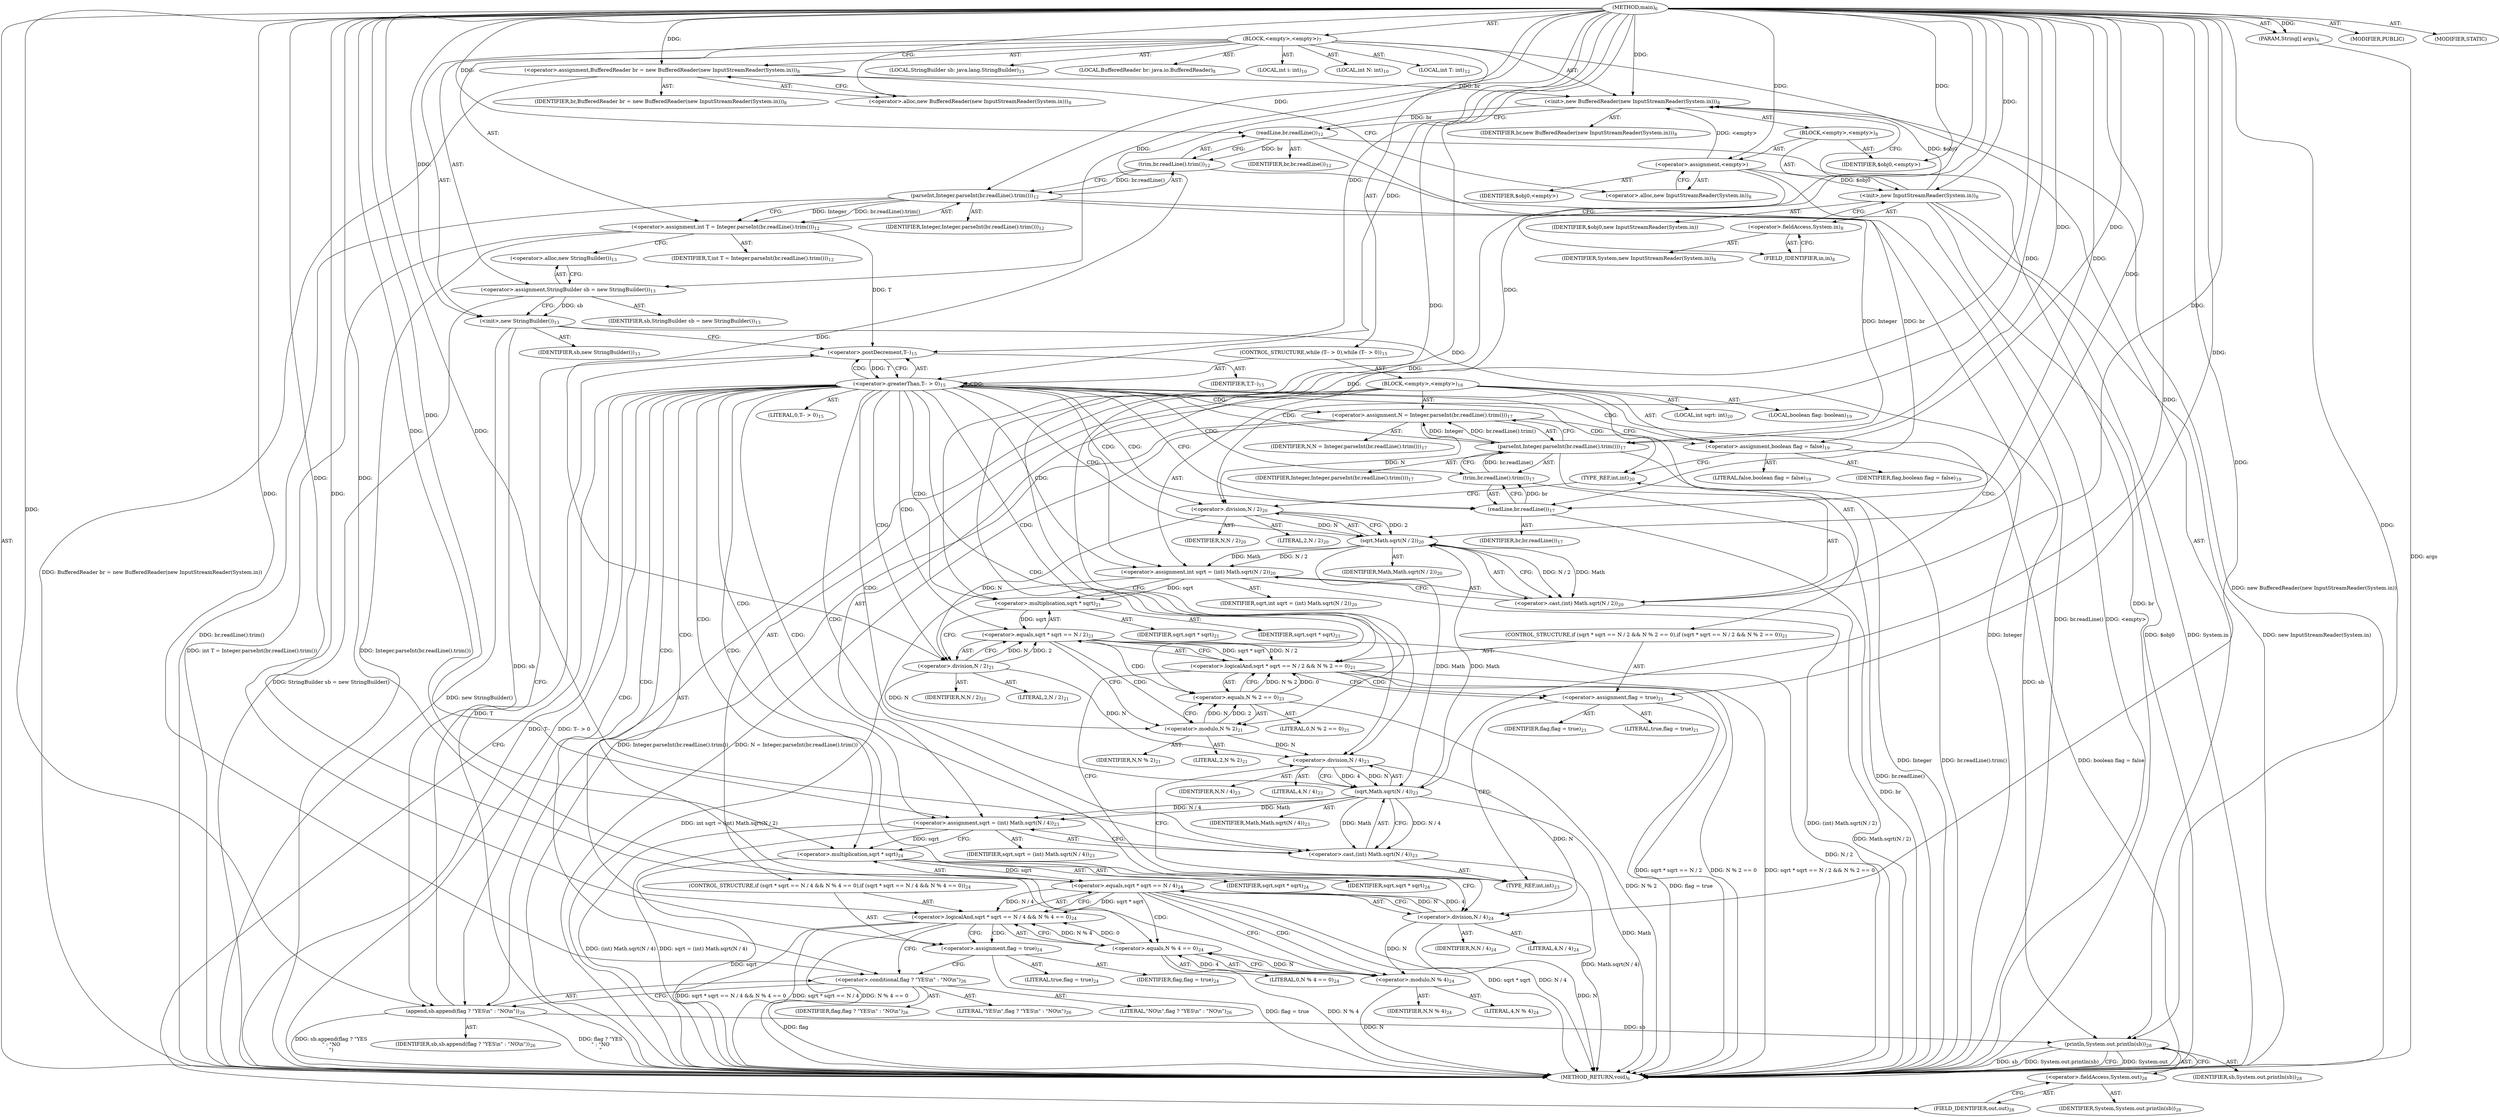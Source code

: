 digraph "main" {  
"21" [label = <(METHOD,main)<SUB>6</SUB>> ]
"22" [label = <(PARAM,String[] args)<SUB>6</SUB>> ]
"23" [label = <(BLOCK,&lt;empty&gt;,&lt;empty&gt;)<SUB>7</SUB>> ]
"4" [label = <(LOCAL,BufferedReader br: java.io.BufferedReader)<SUB>8</SUB>> ]
"24" [label = <(&lt;operator&gt;.assignment,BufferedReader br = new BufferedReader(new InputStreamReader(System.in)))<SUB>8</SUB>> ]
"25" [label = <(IDENTIFIER,br,BufferedReader br = new BufferedReader(new InputStreamReader(System.in)))<SUB>8</SUB>> ]
"26" [label = <(&lt;operator&gt;.alloc,new BufferedReader(new InputStreamReader(System.in)))<SUB>8</SUB>> ]
"27" [label = <(&lt;init&gt;,new BufferedReader(new InputStreamReader(System.in)))<SUB>8</SUB>> ]
"3" [label = <(IDENTIFIER,br,new BufferedReader(new InputStreamReader(System.in)))<SUB>8</SUB>> ]
"28" [label = <(BLOCK,&lt;empty&gt;,&lt;empty&gt;)<SUB>8</SUB>> ]
"29" [label = <(&lt;operator&gt;.assignment,&lt;empty&gt;)> ]
"30" [label = <(IDENTIFIER,$obj0,&lt;empty&gt;)> ]
"31" [label = <(&lt;operator&gt;.alloc,new InputStreamReader(System.in))<SUB>8</SUB>> ]
"32" [label = <(&lt;init&gt;,new InputStreamReader(System.in))<SUB>8</SUB>> ]
"33" [label = <(IDENTIFIER,$obj0,new InputStreamReader(System.in))> ]
"34" [label = <(&lt;operator&gt;.fieldAccess,System.in)<SUB>8</SUB>> ]
"35" [label = <(IDENTIFIER,System,new InputStreamReader(System.in))<SUB>8</SUB>> ]
"36" [label = <(FIELD_IDENTIFIER,in,in)<SUB>8</SUB>> ]
"37" [label = <(IDENTIFIER,$obj0,&lt;empty&gt;)> ]
"38" [label = <(LOCAL,int i: int)<SUB>10</SUB>> ]
"39" [label = <(LOCAL,int N: int)<SUB>10</SUB>> ]
"40" [label = <(LOCAL,int T: int)<SUB>12</SUB>> ]
"41" [label = <(&lt;operator&gt;.assignment,int T = Integer.parseInt(br.readLine().trim()))<SUB>12</SUB>> ]
"42" [label = <(IDENTIFIER,T,int T = Integer.parseInt(br.readLine().trim()))<SUB>12</SUB>> ]
"43" [label = <(parseInt,Integer.parseInt(br.readLine().trim()))<SUB>12</SUB>> ]
"44" [label = <(IDENTIFIER,Integer,Integer.parseInt(br.readLine().trim()))<SUB>12</SUB>> ]
"45" [label = <(trim,br.readLine().trim())<SUB>12</SUB>> ]
"46" [label = <(readLine,br.readLine())<SUB>12</SUB>> ]
"47" [label = <(IDENTIFIER,br,br.readLine())<SUB>12</SUB>> ]
"6" [label = <(LOCAL,StringBuilder sb: java.lang.StringBuilder)<SUB>13</SUB>> ]
"48" [label = <(&lt;operator&gt;.assignment,StringBuilder sb = new StringBuilder())<SUB>13</SUB>> ]
"49" [label = <(IDENTIFIER,sb,StringBuilder sb = new StringBuilder())<SUB>13</SUB>> ]
"50" [label = <(&lt;operator&gt;.alloc,new StringBuilder())<SUB>13</SUB>> ]
"51" [label = <(&lt;init&gt;,new StringBuilder())<SUB>13</SUB>> ]
"5" [label = <(IDENTIFIER,sb,new StringBuilder())<SUB>13</SUB>> ]
"52" [label = <(CONTROL_STRUCTURE,while (T-- &gt; 0),while (T-- &gt; 0))<SUB>15</SUB>> ]
"53" [label = <(&lt;operator&gt;.greaterThan,T-- &gt; 0)<SUB>15</SUB>> ]
"54" [label = <(&lt;operator&gt;.postDecrement,T--)<SUB>15</SUB>> ]
"55" [label = <(IDENTIFIER,T,T--)<SUB>15</SUB>> ]
"56" [label = <(LITERAL,0,T-- &gt; 0)<SUB>15</SUB>> ]
"57" [label = <(BLOCK,&lt;empty&gt;,&lt;empty&gt;)<SUB>16</SUB>> ]
"58" [label = <(&lt;operator&gt;.assignment,N = Integer.parseInt(br.readLine().trim()))<SUB>17</SUB>> ]
"59" [label = <(IDENTIFIER,N,N = Integer.parseInt(br.readLine().trim()))<SUB>17</SUB>> ]
"60" [label = <(parseInt,Integer.parseInt(br.readLine().trim()))<SUB>17</SUB>> ]
"61" [label = <(IDENTIFIER,Integer,Integer.parseInt(br.readLine().trim()))<SUB>17</SUB>> ]
"62" [label = <(trim,br.readLine().trim())<SUB>17</SUB>> ]
"63" [label = <(readLine,br.readLine())<SUB>17</SUB>> ]
"64" [label = <(IDENTIFIER,br,br.readLine())<SUB>17</SUB>> ]
"65" [label = <(LOCAL,boolean flag: boolean)<SUB>19</SUB>> ]
"66" [label = <(&lt;operator&gt;.assignment,boolean flag = false)<SUB>19</SUB>> ]
"67" [label = <(IDENTIFIER,flag,boolean flag = false)<SUB>19</SUB>> ]
"68" [label = <(LITERAL,false,boolean flag = false)<SUB>19</SUB>> ]
"69" [label = <(LOCAL,int sqrt: int)<SUB>20</SUB>> ]
"70" [label = <(&lt;operator&gt;.assignment,int sqrt = (int) Math.sqrt(N / 2))<SUB>20</SUB>> ]
"71" [label = <(IDENTIFIER,sqrt,int sqrt = (int) Math.sqrt(N / 2))<SUB>20</SUB>> ]
"72" [label = <(&lt;operator&gt;.cast,(int) Math.sqrt(N / 2))<SUB>20</SUB>> ]
"73" [label = <(TYPE_REF,int,int)<SUB>20</SUB>> ]
"74" [label = <(sqrt,Math.sqrt(N / 2))<SUB>20</SUB>> ]
"75" [label = <(IDENTIFIER,Math,Math.sqrt(N / 2))<SUB>20</SUB>> ]
"76" [label = <(&lt;operator&gt;.division,N / 2)<SUB>20</SUB>> ]
"77" [label = <(IDENTIFIER,N,N / 2)<SUB>20</SUB>> ]
"78" [label = <(LITERAL,2,N / 2)<SUB>20</SUB>> ]
"79" [label = <(CONTROL_STRUCTURE,if (sqrt * sqrt == N / 2 &amp;&amp; N % 2 == 0),if (sqrt * sqrt == N / 2 &amp;&amp; N % 2 == 0))<SUB>21</SUB>> ]
"80" [label = <(&lt;operator&gt;.logicalAnd,sqrt * sqrt == N / 2 &amp;&amp; N % 2 == 0)<SUB>21</SUB>> ]
"81" [label = <(&lt;operator&gt;.equals,sqrt * sqrt == N / 2)<SUB>21</SUB>> ]
"82" [label = <(&lt;operator&gt;.multiplication,sqrt * sqrt)<SUB>21</SUB>> ]
"83" [label = <(IDENTIFIER,sqrt,sqrt * sqrt)<SUB>21</SUB>> ]
"84" [label = <(IDENTIFIER,sqrt,sqrt * sqrt)<SUB>21</SUB>> ]
"85" [label = <(&lt;operator&gt;.division,N / 2)<SUB>21</SUB>> ]
"86" [label = <(IDENTIFIER,N,N / 2)<SUB>21</SUB>> ]
"87" [label = <(LITERAL,2,N / 2)<SUB>21</SUB>> ]
"88" [label = <(&lt;operator&gt;.equals,N % 2 == 0)<SUB>21</SUB>> ]
"89" [label = <(&lt;operator&gt;.modulo,N % 2)<SUB>21</SUB>> ]
"90" [label = <(IDENTIFIER,N,N % 2)<SUB>21</SUB>> ]
"91" [label = <(LITERAL,2,N % 2)<SUB>21</SUB>> ]
"92" [label = <(LITERAL,0,N % 2 == 0)<SUB>21</SUB>> ]
"93" [label = <(&lt;operator&gt;.assignment,flag = true)<SUB>21</SUB>> ]
"94" [label = <(IDENTIFIER,flag,flag = true)<SUB>21</SUB>> ]
"95" [label = <(LITERAL,true,flag = true)<SUB>21</SUB>> ]
"96" [label = <(&lt;operator&gt;.assignment,sqrt = (int) Math.sqrt(N / 4))<SUB>23</SUB>> ]
"97" [label = <(IDENTIFIER,sqrt,sqrt = (int) Math.sqrt(N / 4))<SUB>23</SUB>> ]
"98" [label = <(&lt;operator&gt;.cast,(int) Math.sqrt(N / 4))<SUB>23</SUB>> ]
"99" [label = <(TYPE_REF,int,int)<SUB>23</SUB>> ]
"100" [label = <(sqrt,Math.sqrt(N / 4))<SUB>23</SUB>> ]
"101" [label = <(IDENTIFIER,Math,Math.sqrt(N / 4))<SUB>23</SUB>> ]
"102" [label = <(&lt;operator&gt;.division,N / 4)<SUB>23</SUB>> ]
"103" [label = <(IDENTIFIER,N,N / 4)<SUB>23</SUB>> ]
"104" [label = <(LITERAL,4,N / 4)<SUB>23</SUB>> ]
"105" [label = <(CONTROL_STRUCTURE,if (sqrt * sqrt == N / 4 &amp;&amp; N % 4 == 0),if (sqrt * sqrt == N / 4 &amp;&amp; N % 4 == 0))<SUB>24</SUB>> ]
"106" [label = <(&lt;operator&gt;.logicalAnd,sqrt * sqrt == N / 4 &amp;&amp; N % 4 == 0)<SUB>24</SUB>> ]
"107" [label = <(&lt;operator&gt;.equals,sqrt * sqrt == N / 4)<SUB>24</SUB>> ]
"108" [label = <(&lt;operator&gt;.multiplication,sqrt * sqrt)<SUB>24</SUB>> ]
"109" [label = <(IDENTIFIER,sqrt,sqrt * sqrt)<SUB>24</SUB>> ]
"110" [label = <(IDENTIFIER,sqrt,sqrt * sqrt)<SUB>24</SUB>> ]
"111" [label = <(&lt;operator&gt;.division,N / 4)<SUB>24</SUB>> ]
"112" [label = <(IDENTIFIER,N,N / 4)<SUB>24</SUB>> ]
"113" [label = <(LITERAL,4,N / 4)<SUB>24</SUB>> ]
"114" [label = <(&lt;operator&gt;.equals,N % 4 == 0)<SUB>24</SUB>> ]
"115" [label = <(&lt;operator&gt;.modulo,N % 4)<SUB>24</SUB>> ]
"116" [label = <(IDENTIFIER,N,N % 4)<SUB>24</SUB>> ]
"117" [label = <(LITERAL,4,N % 4)<SUB>24</SUB>> ]
"118" [label = <(LITERAL,0,N % 4 == 0)<SUB>24</SUB>> ]
"119" [label = <(&lt;operator&gt;.assignment,flag = true)<SUB>24</SUB>> ]
"120" [label = <(IDENTIFIER,flag,flag = true)<SUB>24</SUB>> ]
"121" [label = <(LITERAL,true,flag = true)<SUB>24</SUB>> ]
"122" [label = <(append,sb.append(flag ? &quot;YES\n&quot; : &quot;NO\n&quot;))<SUB>26</SUB>> ]
"123" [label = <(IDENTIFIER,sb,sb.append(flag ? &quot;YES\n&quot; : &quot;NO\n&quot;))<SUB>26</SUB>> ]
"124" [label = <(&lt;operator&gt;.conditional,flag ? &quot;YES\n&quot; : &quot;NO\n&quot;)<SUB>26</SUB>> ]
"125" [label = <(IDENTIFIER,flag,flag ? &quot;YES\n&quot; : &quot;NO\n&quot;)<SUB>26</SUB>> ]
"126" [label = <(LITERAL,&quot;YES\n&quot;,flag ? &quot;YES\n&quot; : &quot;NO\n&quot;)<SUB>26</SUB>> ]
"127" [label = <(LITERAL,&quot;NO\n&quot;,flag ? &quot;YES\n&quot; : &quot;NO\n&quot;)<SUB>26</SUB>> ]
"128" [label = <(println,System.out.println(sb))<SUB>28</SUB>> ]
"129" [label = <(&lt;operator&gt;.fieldAccess,System.out)<SUB>28</SUB>> ]
"130" [label = <(IDENTIFIER,System,System.out.println(sb))<SUB>28</SUB>> ]
"131" [label = <(FIELD_IDENTIFIER,out,out)<SUB>28</SUB>> ]
"132" [label = <(IDENTIFIER,sb,System.out.println(sb))<SUB>28</SUB>> ]
"133" [label = <(MODIFIER,PUBLIC)> ]
"134" [label = <(MODIFIER,STATIC)> ]
"135" [label = <(METHOD_RETURN,void)<SUB>6</SUB>> ]
  "21" -> "22"  [ label = "AST: "] 
  "21" -> "23"  [ label = "AST: "] 
  "21" -> "133"  [ label = "AST: "] 
  "21" -> "134"  [ label = "AST: "] 
  "21" -> "135"  [ label = "AST: "] 
  "23" -> "4"  [ label = "AST: "] 
  "23" -> "24"  [ label = "AST: "] 
  "23" -> "27"  [ label = "AST: "] 
  "23" -> "38"  [ label = "AST: "] 
  "23" -> "39"  [ label = "AST: "] 
  "23" -> "40"  [ label = "AST: "] 
  "23" -> "41"  [ label = "AST: "] 
  "23" -> "6"  [ label = "AST: "] 
  "23" -> "48"  [ label = "AST: "] 
  "23" -> "51"  [ label = "AST: "] 
  "23" -> "52"  [ label = "AST: "] 
  "23" -> "128"  [ label = "AST: "] 
  "24" -> "25"  [ label = "AST: "] 
  "24" -> "26"  [ label = "AST: "] 
  "27" -> "3"  [ label = "AST: "] 
  "27" -> "28"  [ label = "AST: "] 
  "28" -> "29"  [ label = "AST: "] 
  "28" -> "32"  [ label = "AST: "] 
  "28" -> "37"  [ label = "AST: "] 
  "29" -> "30"  [ label = "AST: "] 
  "29" -> "31"  [ label = "AST: "] 
  "32" -> "33"  [ label = "AST: "] 
  "32" -> "34"  [ label = "AST: "] 
  "34" -> "35"  [ label = "AST: "] 
  "34" -> "36"  [ label = "AST: "] 
  "41" -> "42"  [ label = "AST: "] 
  "41" -> "43"  [ label = "AST: "] 
  "43" -> "44"  [ label = "AST: "] 
  "43" -> "45"  [ label = "AST: "] 
  "45" -> "46"  [ label = "AST: "] 
  "46" -> "47"  [ label = "AST: "] 
  "48" -> "49"  [ label = "AST: "] 
  "48" -> "50"  [ label = "AST: "] 
  "51" -> "5"  [ label = "AST: "] 
  "52" -> "53"  [ label = "AST: "] 
  "52" -> "57"  [ label = "AST: "] 
  "53" -> "54"  [ label = "AST: "] 
  "53" -> "56"  [ label = "AST: "] 
  "54" -> "55"  [ label = "AST: "] 
  "57" -> "58"  [ label = "AST: "] 
  "57" -> "65"  [ label = "AST: "] 
  "57" -> "66"  [ label = "AST: "] 
  "57" -> "69"  [ label = "AST: "] 
  "57" -> "70"  [ label = "AST: "] 
  "57" -> "79"  [ label = "AST: "] 
  "57" -> "96"  [ label = "AST: "] 
  "57" -> "105"  [ label = "AST: "] 
  "57" -> "122"  [ label = "AST: "] 
  "58" -> "59"  [ label = "AST: "] 
  "58" -> "60"  [ label = "AST: "] 
  "60" -> "61"  [ label = "AST: "] 
  "60" -> "62"  [ label = "AST: "] 
  "62" -> "63"  [ label = "AST: "] 
  "63" -> "64"  [ label = "AST: "] 
  "66" -> "67"  [ label = "AST: "] 
  "66" -> "68"  [ label = "AST: "] 
  "70" -> "71"  [ label = "AST: "] 
  "70" -> "72"  [ label = "AST: "] 
  "72" -> "73"  [ label = "AST: "] 
  "72" -> "74"  [ label = "AST: "] 
  "74" -> "75"  [ label = "AST: "] 
  "74" -> "76"  [ label = "AST: "] 
  "76" -> "77"  [ label = "AST: "] 
  "76" -> "78"  [ label = "AST: "] 
  "79" -> "80"  [ label = "AST: "] 
  "79" -> "93"  [ label = "AST: "] 
  "80" -> "81"  [ label = "AST: "] 
  "80" -> "88"  [ label = "AST: "] 
  "81" -> "82"  [ label = "AST: "] 
  "81" -> "85"  [ label = "AST: "] 
  "82" -> "83"  [ label = "AST: "] 
  "82" -> "84"  [ label = "AST: "] 
  "85" -> "86"  [ label = "AST: "] 
  "85" -> "87"  [ label = "AST: "] 
  "88" -> "89"  [ label = "AST: "] 
  "88" -> "92"  [ label = "AST: "] 
  "89" -> "90"  [ label = "AST: "] 
  "89" -> "91"  [ label = "AST: "] 
  "93" -> "94"  [ label = "AST: "] 
  "93" -> "95"  [ label = "AST: "] 
  "96" -> "97"  [ label = "AST: "] 
  "96" -> "98"  [ label = "AST: "] 
  "98" -> "99"  [ label = "AST: "] 
  "98" -> "100"  [ label = "AST: "] 
  "100" -> "101"  [ label = "AST: "] 
  "100" -> "102"  [ label = "AST: "] 
  "102" -> "103"  [ label = "AST: "] 
  "102" -> "104"  [ label = "AST: "] 
  "105" -> "106"  [ label = "AST: "] 
  "105" -> "119"  [ label = "AST: "] 
  "106" -> "107"  [ label = "AST: "] 
  "106" -> "114"  [ label = "AST: "] 
  "107" -> "108"  [ label = "AST: "] 
  "107" -> "111"  [ label = "AST: "] 
  "108" -> "109"  [ label = "AST: "] 
  "108" -> "110"  [ label = "AST: "] 
  "111" -> "112"  [ label = "AST: "] 
  "111" -> "113"  [ label = "AST: "] 
  "114" -> "115"  [ label = "AST: "] 
  "114" -> "118"  [ label = "AST: "] 
  "115" -> "116"  [ label = "AST: "] 
  "115" -> "117"  [ label = "AST: "] 
  "119" -> "120"  [ label = "AST: "] 
  "119" -> "121"  [ label = "AST: "] 
  "122" -> "123"  [ label = "AST: "] 
  "122" -> "124"  [ label = "AST: "] 
  "124" -> "125"  [ label = "AST: "] 
  "124" -> "126"  [ label = "AST: "] 
  "124" -> "127"  [ label = "AST: "] 
  "128" -> "129"  [ label = "AST: "] 
  "128" -> "132"  [ label = "AST: "] 
  "129" -> "130"  [ label = "AST: "] 
  "129" -> "131"  [ label = "AST: "] 
  "24" -> "31"  [ label = "CFG: "] 
  "27" -> "46"  [ label = "CFG: "] 
  "41" -> "50"  [ label = "CFG: "] 
  "48" -> "51"  [ label = "CFG: "] 
  "51" -> "54"  [ label = "CFG: "] 
  "128" -> "135"  [ label = "CFG: "] 
  "26" -> "24"  [ label = "CFG: "] 
  "43" -> "41"  [ label = "CFG: "] 
  "50" -> "48"  [ label = "CFG: "] 
  "53" -> "63"  [ label = "CFG: "] 
  "53" -> "131"  [ label = "CFG: "] 
  "129" -> "128"  [ label = "CFG: "] 
  "29" -> "36"  [ label = "CFG: "] 
  "32" -> "27"  [ label = "CFG: "] 
  "45" -> "43"  [ label = "CFG: "] 
  "54" -> "53"  [ label = "CFG: "] 
  "58" -> "66"  [ label = "CFG: "] 
  "66" -> "73"  [ label = "CFG: "] 
  "70" -> "82"  [ label = "CFG: "] 
  "96" -> "108"  [ label = "CFG: "] 
  "122" -> "54"  [ label = "CFG: "] 
  "131" -> "129"  [ label = "CFG: "] 
  "31" -> "29"  [ label = "CFG: "] 
  "34" -> "32"  [ label = "CFG: "] 
  "46" -> "45"  [ label = "CFG: "] 
  "60" -> "58"  [ label = "CFG: "] 
  "72" -> "70"  [ label = "CFG: "] 
  "80" -> "93"  [ label = "CFG: "] 
  "80" -> "99"  [ label = "CFG: "] 
  "93" -> "99"  [ label = "CFG: "] 
  "98" -> "96"  [ label = "CFG: "] 
  "106" -> "119"  [ label = "CFG: "] 
  "106" -> "124"  [ label = "CFG: "] 
  "119" -> "124"  [ label = "CFG: "] 
  "124" -> "122"  [ label = "CFG: "] 
  "36" -> "34"  [ label = "CFG: "] 
  "62" -> "60"  [ label = "CFG: "] 
  "73" -> "76"  [ label = "CFG: "] 
  "74" -> "72"  [ label = "CFG: "] 
  "81" -> "80"  [ label = "CFG: "] 
  "81" -> "89"  [ label = "CFG: "] 
  "88" -> "80"  [ label = "CFG: "] 
  "99" -> "102"  [ label = "CFG: "] 
  "100" -> "98"  [ label = "CFG: "] 
  "107" -> "106"  [ label = "CFG: "] 
  "107" -> "115"  [ label = "CFG: "] 
  "114" -> "106"  [ label = "CFG: "] 
  "63" -> "62"  [ label = "CFG: "] 
  "76" -> "74"  [ label = "CFG: "] 
  "82" -> "85"  [ label = "CFG: "] 
  "85" -> "81"  [ label = "CFG: "] 
  "89" -> "88"  [ label = "CFG: "] 
  "102" -> "100"  [ label = "CFG: "] 
  "108" -> "111"  [ label = "CFG: "] 
  "111" -> "107"  [ label = "CFG: "] 
  "115" -> "114"  [ label = "CFG: "] 
  "21" -> "26"  [ label = "CFG: "] 
  "22" -> "135"  [ label = "DDG: args"] 
  "24" -> "135"  [ label = "DDG: BufferedReader br = new BufferedReader(new InputStreamReader(System.in))"] 
  "29" -> "135"  [ label = "DDG: &lt;empty&gt;"] 
  "32" -> "135"  [ label = "DDG: $obj0"] 
  "32" -> "135"  [ label = "DDG: System.in"] 
  "32" -> "135"  [ label = "DDG: new InputStreamReader(System.in)"] 
  "27" -> "135"  [ label = "DDG: new BufferedReader(new InputStreamReader(System.in))"] 
  "43" -> "135"  [ label = "DDG: Integer"] 
  "46" -> "135"  [ label = "DDG: br"] 
  "45" -> "135"  [ label = "DDG: br.readLine()"] 
  "43" -> "135"  [ label = "DDG: br.readLine().trim()"] 
  "41" -> "135"  [ label = "DDG: Integer.parseInt(br.readLine().trim())"] 
  "41" -> "135"  [ label = "DDG: int T = Integer.parseInt(br.readLine().trim())"] 
  "48" -> "135"  [ label = "DDG: StringBuilder sb = new StringBuilder()"] 
  "51" -> "135"  [ label = "DDG: new StringBuilder()"] 
  "54" -> "135"  [ label = "DDG: T"] 
  "53" -> "135"  [ label = "DDG: T--"] 
  "53" -> "135"  [ label = "DDG: T-- &gt; 0"] 
  "128" -> "135"  [ label = "DDG: System.out"] 
  "128" -> "135"  [ label = "DDG: sb"] 
  "128" -> "135"  [ label = "DDG: System.out.println(sb)"] 
  "60" -> "135"  [ label = "DDG: Integer"] 
  "63" -> "135"  [ label = "DDG: br"] 
  "62" -> "135"  [ label = "DDG: br.readLine()"] 
  "60" -> "135"  [ label = "DDG: br.readLine().trim()"] 
  "58" -> "135"  [ label = "DDG: Integer.parseInt(br.readLine().trim())"] 
  "58" -> "135"  [ label = "DDG: N = Integer.parseInt(br.readLine().trim())"] 
  "66" -> "135"  [ label = "DDG: boolean flag = false"] 
  "72" -> "135"  [ label = "DDG: Math.sqrt(N / 2)"] 
  "70" -> "135"  [ label = "DDG: (int) Math.sqrt(N / 2)"] 
  "70" -> "135"  [ label = "DDG: int sqrt = (int) Math.sqrt(N / 2)"] 
  "81" -> "135"  [ label = "DDG: N / 2"] 
  "80" -> "135"  [ label = "DDG: sqrt * sqrt == N / 2"] 
  "88" -> "135"  [ label = "DDG: N % 2"] 
  "80" -> "135"  [ label = "DDG: N % 2 == 0"] 
  "80" -> "135"  [ label = "DDG: sqrt * sqrt == N / 2 &amp;&amp; N % 2 == 0"] 
  "93" -> "135"  [ label = "DDG: flag = true"] 
  "100" -> "135"  [ label = "DDG: Math"] 
  "98" -> "135"  [ label = "DDG: Math.sqrt(N / 4)"] 
  "96" -> "135"  [ label = "DDG: (int) Math.sqrt(N / 4)"] 
  "96" -> "135"  [ label = "DDG: sqrt = (int) Math.sqrt(N / 4)"] 
  "108" -> "135"  [ label = "DDG: sqrt"] 
  "107" -> "135"  [ label = "DDG: sqrt * sqrt"] 
  "111" -> "135"  [ label = "DDG: N"] 
  "107" -> "135"  [ label = "DDG: N / 4"] 
  "106" -> "135"  [ label = "DDG: sqrt * sqrt == N / 4"] 
  "115" -> "135"  [ label = "DDG: N"] 
  "114" -> "135"  [ label = "DDG: N % 4"] 
  "106" -> "135"  [ label = "DDG: N % 4 == 0"] 
  "106" -> "135"  [ label = "DDG: sqrt * sqrt == N / 4 &amp;&amp; N % 4 == 0"] 
  "119" -> "135"  [ label = "DDG: flag = true"] 
  "124" -> "135"  [ label = "DDG: flag"] 
  "122" -> "135"  [ label = "DDG: flag ? &quot;YES\n&quot; : &quot;NO\n&quot;"] 
  "122" -> "135"  [ label = "DDG: sb.append(flag ? &quot;YES\n&quot; : &quot;NO\n&quot;)"] 
  "21" -> "22"  [ label = "DDG: "] 
  "21" -> "24"  [ label = "DDG: "] 
  "43" -> "41"  [ label = "DDG: Integer"] 
  "43" -> "41"  [ label = "DDG: br.readLine().trim()"] 
  "21" -> "48"  [ label = "DDG: "] 
  "24" -> "27"  [ label = "DDG: br"] 
  "21" -> "27"  [ label = "DDG: "] 
  "29" -> "27"  [ label = "DDG: &lt;empty&gt;"] 
  "32" -> "27"  [ label = "DDG: $obj0"] 
  "48" -> "51"  [ label = "DDG: sb"] 
  "21" -> "51"  [ label = "DDG: "] 
  "51" -> "128"  [ label = "DDG: sb"] 
  "122" -> "128"  [ label = "DDG: sb"] 
  "21" -> "128"  [ label = "DDG: "] 
  "21" -> "29"  [ label = "DDG: "] 
  "21" -> "37"  [ label = "DDG: "] 
  "21" -> "43"  [ label = "DDG: "] 
  "45" -> "43"  [ label = "DDG: br.readLine()"] 
  "54" -> "53"  [ label = "DDG: T"] 
  "21" -> "53"  [ label = "DDG: "] 
  "60" -> "58"  [ label = "DDG: Integer"] 
  "60" -> "58"  [ label = "DDG: br.readLine().trim()"] 
  "21" -> "66"  [ label = "DDG: "] 
  "21" -> "70"  [ label = "DDG: "] 
  "74" -> "70"  [ label = "DDG: Math"] 
  "74" -> "70"  [ label = "DDG: N / 2"] 
  "21" -> "96"  [ label = "DDG: "] 
  "100" -> "96"  [ label = "DDG: Math"] 
  "100" -> "96"  [ label = "DDG: N / 4"] 
  "29" -> "32"  [ label = "DDG: $obj0"] 
  "21" -> "32"  [ label = "DDG: "] 
  "46" -> "45"  [ label = "DDG: br"] 
  "41" -> "54"  [ label = "DDG: T"] 
  "21" -> "54"  [ label = "DDG: "] 
  "21" -> "93"  [ label = "DDG: "] 
  "21" -> "119"  [ label = "DDG: "] 
  "51" -> "122"  [ label = "DDG: sb"] 
  "21" -> "122"  [ label = "DDG: "] 
  "27" -> "46"  [ label = "DDG: br"] 
  "21" -> "46"  [ label = "DDG: "] 
  "43" -> "60"  [ label = "DDG: Integer"] 
  "21" -> "60"  [ label = "DDG: "] 
  "62" -> "60"  [ label = "DDG: br.readLine()"] 
  "21" -> "72"  [ label = "DDG: "] 
  "74" -> "72"  [ label = "DDG: Math"] 
  "74" -> "72"  [ label = "DDG: N / 2"] 
  "81" -> "80"  [ label = "DDG: sqrt * sqrt"] 
  "81" -> "80"  [ label = "DDG: N / 2"] 
  "88" -> "80"  [ label = "DDG: N % 2"] 
  "88" -> "80"  [ label = "DDG: 0"] 
  "21" -> "98"  [ label = "DDG: "] 
  "100" -> "98"  [ label = "DDG: Math"] 
  "100" -> "98"  [ label = "DDG: N / 4"] 
  "107" -> "106"  [ label = "DDG: sqrt * sqrt"] 
  "107" -> "106"  [ label = "DDG: N / 4"] 
  "114" -> "106"  [ label = "DDG: N % 4"] 
  "114" -> "106"  [ label = "DDG: 0"] 
  "21" -> "124"  [ label = "DDG: "] 
  "63" -> "62"  [ label = "DDG: br"] 
  "100" -> "74"  [ label = "DDG: Math"] 
  "21" -> "74"  [ label = "DDG: "] 
  "76" -> "74"  [ label = "DDG: N"] 
  "76" -> "74"  [ label = "DDG: 2"] 
  "82" -> "81"  [ label = "DDG: sqrt"] 
  "85" -> "81"  [ label = "DDG: N"] 
  "85" -> "81"  [ label = "DDG: 2"] 
  "89" -> "88"  [ label = "DDG: N"] 
  "89" -> "88"  [ label = "DDG: 2"] 
  "21" -> "88"  [ label = "DDG: "] 
  "74" -> "100"  [ label = "DDG: Math"] 
  "21" -> "100"  [ label = "DDG: "] 
  "102" -> "100"  [ label = "DDG: N"] 
  "102" -> "100"  [ label = "DDG: 4"] 
  "108" -> "107"  [ label = "DDG: sqrt"] 
  "111" -> "107"  [ label = "DDG: N"] 
  "111" -> "107"  [ label = "DDG: 4"] 
  "115" -> "114"  [ label = "DDG: N"] 
  "115" -> "114"  [ label = "DDG: 4"] 
  "21" -> "114"  [ label = "DDG: "] 
  "46" -> "63"  [ label = "DDG: br"] 
  "21" -> "63"  [ label = "DDG: "] 
  "58" -> "76"  [ label = "DDG: N"] 
  "21" -> "76"  [ label = "DDG: "] 
  "70" -> "82"  [ label = "DDG: sqrt"] 
  "21" -> "82"  [ label = "DDG: "] 
  "76" -> "85"  [ label = "DDG: N"] 
  "21" -> "85"  [ label = "DDG: "] 
  "85" -> "89"  [ label = "DDG: N"] 
  "21" -> "89"  [ label = "DDG: "] 
  "85" -> "102"  [ label = "DDG: N"] 
  "89" -> "102"  [ label = "DDG: N"] 
  "21" -> "102"  [ label = "DDG: "] 
  "96" -> "108"  [ label = "DDG: sqrt"] 
  "21" -> "108"  [ label = "DDG: "] 
  "102" -> "111"  [ label = "DDG: N"] 
  "21" -> "111"  [ label = "DDG: "] 
  "111" -> "115"  [ label = "DDG: N"] 
  "21" -> "115"  [ label = "DDG: "] 
  "53" -> "107"  [ label = "CDG: "] 
  "53" -> "60"  [ label = "CDG: "] 
  "53" -> "73"  [ label = "CDG: "] 
  "53" -> "96"  [ label = "CDG: "] 
  "53" -> "66"  [ label = "CDG: "] 
  "53" -> "98"  [ label = "CDG: "] 
  "53" -> "122"  [ label = "CDG: "] 
  "53" -> "99"  [ label = "CDG: "] 
  "53" -> "81"  [ label = "CDG: "] 
  "53" -> "102"  [ label = "CDG: "] 
  "53" -> "85"  [ label = "CDG: "] 
  "53" -> "72"  [ label = "CDG: "] 
  "53" -> "74"  [ label = "CDG: "] 
  "53" -> "106"  [ label = "CDG: "] 
  "53" -> "76"  [ label = "CDG: "] 
  "53" -> "82"  [ label = "CDG: "] 
  "53" -> "54"  [ label = "CDG: "] 
  "53" -> "80"  [ label = "CDG: "] 
  "53" -> "58"  [ label = "CDG: "] 
  "53" -> "100"  [ label = "CDG: "] 
  "53" -> "53"  [ label = "CDG: "] 
  "53" -> "70"  [ label = "CDG: "] 
  "53" -> "63"  [ label = "CDG: "] 
  "53" -> "124"  [ label = "CDG: "] 
  "53" -> "108"  [ label = "CDG: "] 
  "53" -> "111"  [ label = "CDG: "] 
  "53" -> "62"  [ label = "CDG: "] 
  "80" -> "93"  [ label = "CDG: "] 
  "106" -> "119"  [ label = "CDG: "] 
  "81" -> "89"  [ label = "CDG: "] 
  "81" -> "88"  [ label = "CDG: "] 
  "107" -> "115"  [ label = "CDG: "] 
  "107" -> "114"  [ label = "CDG: "] 
}
